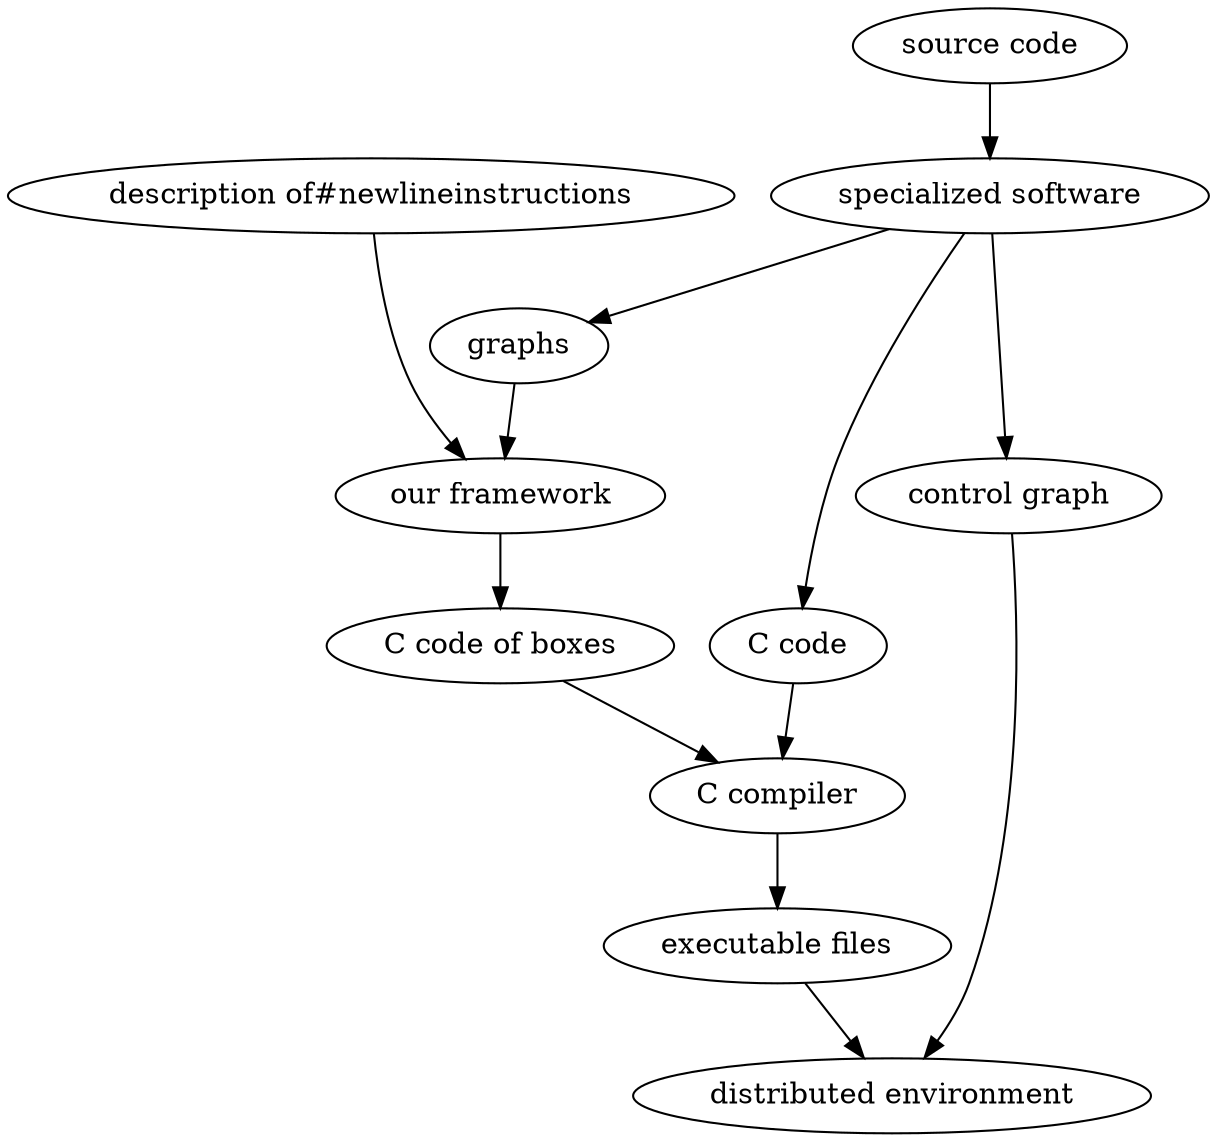 digraph G{
#horizontalLinear
#verticalLinear
#height=200
#include
  source[label="source code"];
  parallax[label="specialized software"];
  ctb[label="our framework"];
  g[label="graphs",shape="ellipse"];
  g2[label="control graph",shape="ellipse"];
  i[label="description of#newlineinstructions",shape="ellipse"];
  a[label="C code of boxes",shape="ellipse"];
  b[label="C code",shape="ellipse"];
  e[label="executable files",shape="ellipse"];
  p[label="distributed environment",shape="ellipse"];
  compiler[label="C compiler"]

  source -> parallax -> g -> ctb;
  i -> ctb;
  ctb -> a;
  parallax -> b;
  a -> compiler;
  b -> compiler;
  compiler -> e;
  i -> g [style=invis];
  e -> p;
  parallax -> g2 -> p;
}
